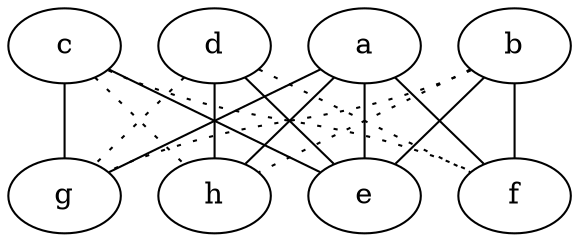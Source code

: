 graph {
a -- e;
a -- f;
a -- g;
a -- h;
b -- e;
b -- f;
b -- g [style=dotted];
b -- h [style=dotted];
c -- e;
c -- f [style=dotted];
c -- g;
c -- h [style=dotted];
d -- e;
d -- f [style=dotted];
d -- g [style=dotted];
d -- h;
}
